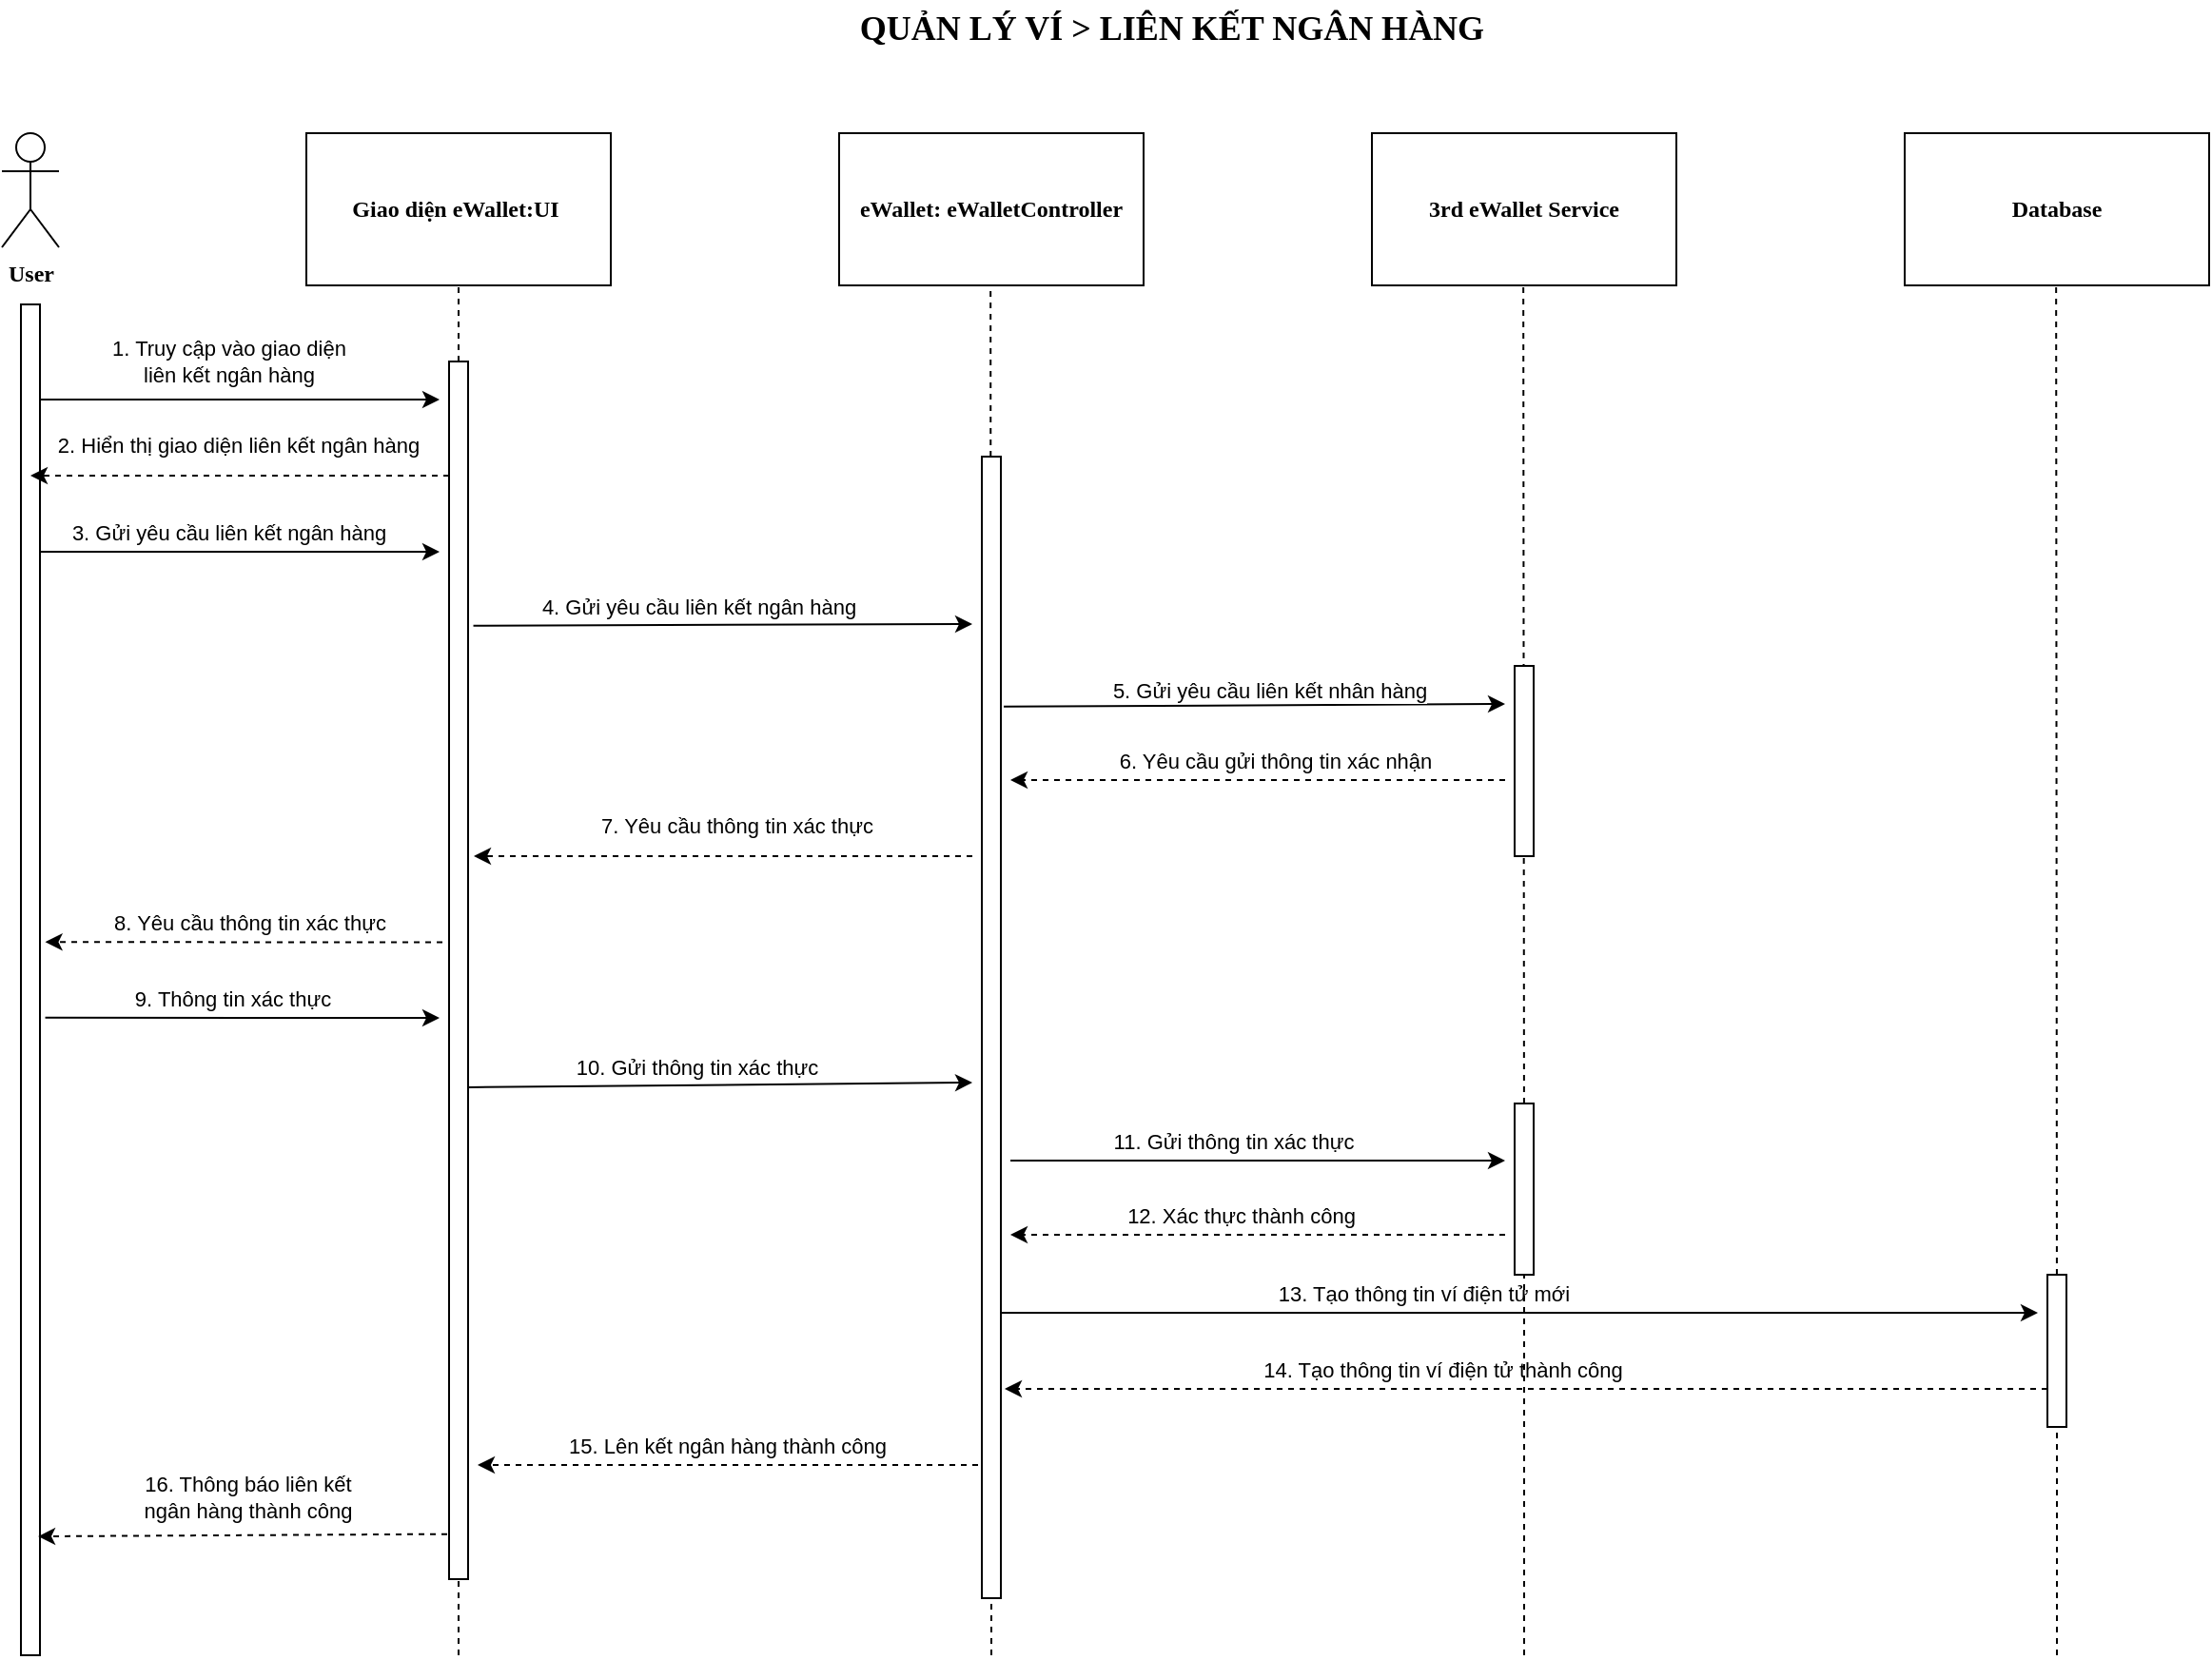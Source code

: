 <mxfile version="16.1.0" type="device"><diagram id="6SqYzxlfxD7QR4GT2pfP" name="Page-1"><mxGraphModel dx="1902" dy="1037" grid="1" gridSize="10" guides="1" tooltips="1" connect="1" arrows="1" fold="1" page="1" pageScale="1" pageWidth="850" pageHeight="1100" math="0" shadow="0"><root><mxCell id="0"/><mxCell id="1" parent="0"/><mxCell id="nPXQQylmFdJS3LAuAwJf-1" value="User" style="shape=umlActor;verticalLabelPosition=bottom;verticalAlign=top;html=1;outlineConnect=0;fontFamily=Verdana;fontStyle=1" parent="1" vertex="1"><mxGeometry x="240" y="120" width="30" height="60" as="geometry"/></mxCell><mxCell id="nPXQQylmFdJS3LAuAwJf-4" value="Giao diện eWallet:UI&amp;nbsp;" style="rounded=0;whiteSpace=wrap;html=1;fontFamily=Verdana;fontStyle=1" parent="1" vertex="1"><mxGeometry x="400" y="120" width="160" height="80" as="geometry"/></mxCell><mxCell id="nPXQQylmFdJS3LAuAwJf-5" value="eWallet: eWalletController" style="rounded=0;whiteSpace=wrap;html=1;fontFamily=Verdana;fontStyle=1" parent="1" vertex="1"><mxGeometry x="680" y="120" width="160" height="80" as="geometry"/></mxCell><mxCell id="nPXQQylmFdJS3LAuAwJf-6" value="Database" style="rounded=0;whiteSpace=wrap;html=1;fontFamily=Verdana;fontStyle=1" parent="1" vertex="1"><mxGeometry x="1240" y="120" width="160" height="80" as="geometry"/></mxCell><mxCell id="nPXQQylmFdJS3LAuAwJf-7" value="3rd eWallet Service" style="rounded=0;whiteSpace=wrap;html=1;fontFamily=Verdana;fontStyle=1" parent="1" vertex="1"><mxGeometry x="960" y="120" width="160" height="80" as="geometry"/></mxCell><mxCell id="nPXQQylmFdJS3LAuAwJf-8" value="" style="rounded=0;whiteSpace=wrap;html=1;fontFamily=Verdana;" parent="1" vertex="1"><mxGeometry x="250" y="210" width="10" height="710" as="geometry"/></mxCell><mxCell id="nPXQQylmFdJS3LAuAwJf-10" value="" style="endArrow=none;html=1;rounded=0;fontFamily=Verdana;dashed=1;entryX=0.5;entryY=1;entryDx=0;entryDy=0;startArrow=none;" parent="1" source="S22DiOve4UijMNzeRKT_-1" target="nPXQQylmFdJS3LAuAwJf-4" edge="1"><mxGeometry width="50" height="50" relative="1" as="geometry"><mxPoint x="480" y="920" as="sourcePoint"/><mxPoint x="780" y="600" as="targetPoint"/></mxGeometry></mxCell><mxCell id="nPXQQylmFdJS3LAuAwJf-11" value="" style="endArrow=none;html=1;rounded=0;fontFamily=Verdana;dashed=1;entryX=0.5;entryY=1;entryDx=0;entryDy=0;" parent="1" edge="1"><mxGeometry width="50" height="50" relative="1" as="geometry"><mxPoint x="760" y="920" as="sourcePoint"/><mxPoint x="759.58" y="200" as="targetPoint"/></mxGeometry></mxCell><mxCell id="nPXQQylmFdJS3LAuAwJf-12" value="" style="endArrow=none;html=1;rounded=0;fontFamily=Verdana;dashed=1;entryX=0.5;entryY=1;entryDx=0;entryDy=0;startArrow=none;" parent="1" edge="1" source="S22DiOve4UijMNzeRKT_-31"><mxGeometry width="50" height="50" relative="1" as="geometry"><mxPoint x="1040" y="840" as="sourcePoint"/><mxPoint x="1039.58" y="200" as="targetPoint"/></mxGeometry></mxCell><mxCell id="nPXQQylmFdJS3LAuAwJf-13" value="" style="endArrow=none;html=1;rounded=0;fontFamily=Verdana;dashed=1;entryX=0.5;entryY=1;entryDx=0;entryDy=0;startArrow=none;" parent="1" edge="1" source="S22DiOve4UijMNzeRKT_-18"><mxGeometry width="50" height="50" relative="1" as="geometry"><mxPoint x="1320" y="840" as="sourcePoint"/><mxPoint x="1319.58" y="200" as="targetPoint"/></mxGeometry></mxCell><mxCell id="S22DiOve4UijMNzeRKT_-1" value="" style="rounded=0;whiteSpace=wrap;html=1;" parent="1" vertex="1"><mxGeometry x="475" y="240" width="10" height="640" as="geometry"/></mxCell><mxCell id="S22DiOve4UijMNzeRKT_-2" value="" style="endArrow=none;html=1;rounded=0;fontFamily=Verdana;dashed=1;entryX=0.5;entryY=1;entryDx=0;entryDy=0;" parent="1" target="S22DiOve4UijMNzeRKT_-1" edge="1"><mxGeometry width="50" height="50" relative="1" as="geometry"><mxPoint x="480" y="920" as="sourcePoint"/><mxPoint x="480.0" y="581" as="targetPoint"/></mxGeometry></mxCell><mxCell id="S22DiOve4UijMNzeRKT_-3" value="" style="endArrow=classic;html=1;rounded=0;" parent="1" edge="1"><mxGeometry width="50" height="50" relative="1" as="geometry"><mxPoint x="260" y="260" as="sourcePoint"/><mxPoint x="470" y="260" as="targetPoint"/></mxGeometry></mxCell><mxCell id="S22DiOve4UijMNzeRKT_-4" value="1. Truy cập vào giao diện &lt;br&gt;liên kết ngân hàng" style="edgeLabel;html=1;align=center;verticalAlign=middle;resizable=0;points=[];" parent="S22DiOve4UijMNzeRKT_-3" vertex="1" connectable="0"><mxGeometry x="-0.268" y="-2" relative="1" as="geometry"><mxPoint x="22" y="-22" as="offset"/></mxGeometry></mxCell><mxCell id="S22DiOve4UijMNzeRKT_-5" value="" style="endArrow=classic;html=1;rounded=0;exitX=1.277;exitY=0.217;exitDx=0;exitDy=0;exitPerimeter=0;" parent="1" edge="1" source="S22DiOve4UijMNzeRKT_-1"><mxGeometry width="50" height="50" relative="1" as="geometry"><mxPoint x="485" y="300" as="sourcePoint"/><mxPoint x="750" y="378" as="targetPoint"/></mxGeometry></mxCell><mxCell id="S22DiOve4UijMNzeRKT_-6" value="4. Gửi yêu cầu liên kết ngân hàng" style="edgeLabel;html=1;align=center;verticalAlign=middle;resizable=0;points=[];" parent="S22DiOve4UijMNzeRKT_-5" vertex="1" connectable="0"><mxGeometry x="-0.268" y="-2" relative="1" as="geometry"><mxPoint x="22" y="-12" as="offset"/></mxGeometry></mxCell><mxCell id="S22DiOve4UijMNzeRKT_-7" value="" style="rounded=0;whiteSpace=wrap;html=1;" parent="1" vertex="1"><mxGeometry x="755" y="290" width="10" height="600" as="geometry"/></mxCell><mxCell id="S22DiOve4UijMNzeRKT_-14" value="" style="rounded=0;whiteSpace=wrap;html=1;" parent="1" vertex="1"><mxGeometry x="1035" y="400" width="10" height="100" as="geometry"/></mxCell><mxCell id="S22DiOve4UijMNzeRKT_-15" value="" style="endArrow=classic;html=1;rounded=0;exitX=1.152;exitY=0.219;exitDx=0;exitDy=0;exitPerimeter=0;" parent="1" edge="1" source="S22DiOve4UijMNzeRKT_-7"><mxGeometry width="50" height="50" relative="1" as="geometry"><mxPoint x="770" y="338" as="sourcePoint"/><mxPoint x="1030" y="420" as="targetPoint"/></mxGeometry></mxCell><mxCell id="S22DiOve4UijMNzeRKT_-40" value="5. Gửi yêu cầu liên kết nhân hàng" style="edgeLabel;html=1;align=center;verticalAlign=middle;resizable=0;points=[];" parent="S22DiOve4UijMNzeRKT_-15" vertex="1" connectable="0"><mxGeometry x="0.148" y="1" relative="1" as="geometry"><mxPoint x="-12" y="-7" as="offset"/></mxGeometry></mxCell><mxCell id="S22DiOve4UijMNzeRKT_-16" value="" style="endArrow=classic;html=1;rounded=0;dashed=1;" parent="1" edge="1"><mxGeometry width="50" height="50" relative="1" as="geometry"><mxPoint x="1030" y="460" as="sourcePoint"/><mxPoint x="770" y="460" as="targetPoint"/><Array as="points"/></mxGeometry></mxCell><mxCell id="S22DiOve4UijMNzeRKT_-41" value="6. Yêu cầu gửi thông tin xác nhận" style="edgeLabel;html=1;align=center;verticalAlign=middle;resizable=0;points=[];" parent="S22DiOve4UijMNzeRKT_-16" vertex="1" connectable="0"><mxGeometry x="0.202" y="-1" relative="1" as="geometry"><mxPoint x="35" y="-9" as="offset"/></mxGeometry></mxCell><mxCell id="S22DiOve4UijMNzeRKT_-20" value="" style="endArrow=classic;html=1;rounded=0;dashed=1;" parent="1" edge="1"><mxGeometry width="50" height="50" relative="1" as="geometry"><mxPoint x="1030" y="699" as="sourcePoint"/><mxPoint x="770" y="699" as="targetPoint"/></mxGeometry></mxCell><mxCell id="S22DiOve4UijMNzeRKT_-44" value="12. Xác thực thành công" style="edgeLabel;html=1;align=center;verticalAlign=middle;resizable=0;points=[];" parent="S22DiOve4UijMNzeRKT_-20" vertex="1" connectable="0"><mxGeometry x="-0.099" y="-2" relative="1" as="geometry"><mxPoint x="-22" y="-8" as="offset"/></mxGeometry></mxCell><mxCell id="S22DiOve4UijMNzeRKT_-21" value="" style="endArrow=classic;html=1;rounded=0;dashed=1;exitX=0;exitY=0.75;exitDx=0;exitDy=0;" parent="1" edge="1" source="S22DiOve4UijMNzeRKT_-18"><mxGeometry width="50" height="50" relative="1" as="geometry"><mxPoint x="1315" y="700.47" as="sourcePoint"/><mxPoint x="767" y="780" as="targetPoint"/></mxGeometry></mxCell><mxCell id="S22DiOve4UijMNzeRKT_-45" value="14. Tạo thông tin ví điện tử thành công" style="edgeLabel;html=1;align=center;verticalAlign=middle;resizable=0;points=[];" parent="S22DiOve4UijMNzeRKT_-21" vertex="1" connectable="0"><mxGeometry x="0.162" y="1" relative="1" as="geometry"><mxPoint y="-11" as="offset"/></mxGeometry></mxCell><mxCell id="S22DiOve4UijMNzeRKT_-23" value="" style="endArrow=classic;html=1;rounded=0;dashed=1;" parent="1" edge="1"><mxGeometry width="50" height="50" relative="1" as="geometry"><mxPoint x="750" y="500" as="sourcePoint"/><mxPoint x="488" y="500" as="targetPoint"/></mxGeometry></mxCell><mxCell id="S22DiOve4UijMNzeRKT_-42" value="7. Yêu cầu thông tin xác thực" style="edgeLabel;html=1;align=center;verticalAlign=middle;resizable=0;points=[];" parent="S22DiOve4UijMNzeRKT_-23" vertex="1" connectable="0"><mxGeometry x="-0.398" relative="1" as="geometry"><mxPoint x="-45" y="-16" as="offset"/></mxGeometry></mxCell><mxCell id="S22DiOve4UijMNzeRKT_-24" value="" style="endArrow=classic;html=1;rounded=0;dashed=1;exitX=-0.348;exitY=0.477;exitDx=0;exitDy=0;exitPerimeter=0;entryX=1.277;entryY=0.472;entryDx=0;entryDy=0;entryPerimeter=0;" parent="1" edge="1" target="nPXQQylmFdJS3LAuAwJf-8" source="S22DiOve4UijMNzeRKT_-1"><mxGeometry width="50" height="50" relative="1" as="geometry"><mxPoint x="475" y="460.47" as="sourcePoint"/><mxPoint x="260" y="460" as="targetPoint"/></mxGeometry></mxCell><mxCell id="S22DiOve4UijMNzeRKT_-43" value="8. Yêu cầu thông tin xác thực" style="edgeLabel;html=1;align=center;verticalAlign=middle;resizable=0;points=[];" parent="S22DiOve4UijMNzeRKT_-24" vertex="1" connectable="0"><mxGeometry x="-0.054" y="1" relative="1" as="geometry"><mxPoint x="-3" y="-11" as="offset"/></mxGeometry></mxCell><mxCell id="S22DiOve4UijMNzeRKT_-25" value="" style="endArrow=classic;html=1;rounded=0;exitX=1.277;exitY=0.528;exitDx=0;exitDy=0;exitPerimeter=0;" parent="1" edge="1" source="nPXQQylmFdJS3LAuAwJf-8"><mxGeometry width="50" height="50" relative="1" as="geometry"><mxPoint x="260" y="500" as="sourcePoint"/><mxPoint x="470" y="585" as="targetPoint"/></mxGeometry></mxCell><mxCell id="S22DiOve4UijMNzeRKT_-26" value="9. Thông tin xác thực" style="edgeLabel;html=1;align=center;verticalAlign=middle;resizable=0;points=[];" parent="S22DiOve4UijMNzeRKT_-25" vertex="1" connectable="0"><mxGeometry x="-0.268" y="-2" relative="1" as="geometry"><mxPoint x="22" y="-12" as="offset"/></mxGeometry></mxCell><mxCell id="S22DiOve4UijMNzeRKT_-27" value="" style="endArrow=classic;html=1;rounded=0;exitX=1.027;exitY=0.596;exitDx=0;exitDy=0;exitPerimeter=0;" parent="1" edge="1" source="S22DiOve4UijMNzeRKT_-1"><mxGeometry width="50" height="50" relative="1" as="geometry"><mxPoint x="485.33" y="540" as="sourcePoint"/><mxPoint x="750" y="619" as="targetPoint"/></mxGeometry></mxCell><mxCell id="S22DiOve4UijMNzeRKT_-28" value="10. Gửi thông tin xác thực" style="edgeLabel;html=1;align=center;verticalAlign=middle;resizable=0;points=[];" parent="S22DiOve4UijMNzeRKT_-27" vertex="1" connectable="0"><mxGeometry x="-0.268" y="-2" relative="1" as="geometry"><mxPoint x="22" y="-12" as="offset"/></mxGeometry></mxCell><mxCell id="S22DiOve4UijMNzeRKT_-29" value="" style="endArrow=classic;html=1;rounded=0;" parent="1" edge="1"><mxGeometry width="50" height="50" relative="1" as="geometry"><mxPoint x="770" y="660" as="sourcePoint"/><mxPoint x="1030" y="660" as="targetPoint"/></mxGeometry></mxCell><mxCell id="S22DiOve4UijMNzeRKT_-30" value="11. Gửi thông tin xác thực" style="edgeLabel;html=1;align=center;verticalAlign=middle;resizable=0;points=[];" parent="S22DiOve4UijMNzeRKT_-29" vertex="1" connectable="0"><mxGeometry x="-0.268" y="-2" relative="1" as="geometry"><mxPoint x="22" y="-12" as="offset"/></mxGeometry></mxCell><mxCell id="S22DiOve4UijMNzeRKT_-33" value="" style="endArrow=classic;html=1;rounded=0;" parent="1" edge="1"><mxGeometry width="50" height="50" relative="1" as="geometry"><mxPoint x="765" y="740" as="sourcePoint"/><mxPoint x="1310" y="740" as="targetPoint"/></mxGeometry></mxCell><mxCell id="S22DiOve4UijMNzeRKT_-34" value="13. Tạo thông tin ví điện tử mới" style="edgeLabel;html=1;align=center;verticalAlign=middle;resizable=0;points=[];" parent="S22DiOve4UijMNzeRKT_-33" vertex="1" connectable="0"><mxGeometry x="-0.268" y="-2" relative="1" as="geometry"><mxPoint x="22" y="-12" as="offset"/></mxGeometry></mxCell><mxCell id="S22DiOve4UijMNzeRKT_-38" value="" style="endArrow=classic;html=1;rounded=0;dashed=1;" parent="1" edge="1"><mxGeometry width="50" height="50" relative="1" as="geometry"><mxPoint x="753" y="820" as="sourcePoint"/><mxPoint x="490" y="820" as="targetPoint"/></mxGeometry></mxCell><mxCell id="S22DiOve4UijMNzeRKT_-46" value="15. Lên kết ngân hàng thành công" style="edgeLabel;html=1;align=center;verticalAlign=middle;resizable=0;points=[];" parent="S22DiOve4UijMNzeRKT_-38" vertex="1" connectable="0"><mxGeometry x="0.259" y="-1" relative="1" as="geometry"><mxPoint x="33" y="-9" as="offset"/></mxGeometry></mxCell><mxCell id="S22DiOve4UijMNzeRKT_-39" value="" style="endArrow=classic;html=1;rounded=0;dashed=1;exitX=-0.098;exitY=0.963;exitDx=0;exitDy=0;exitPerimeter=0;entryX=0.902;entryY=0.912;entryDx=0;entryDy=0;entryPerimeter=0;" parent="1" edge="1" target="nPXQQylmFdJS3LAuAwJf-8" source="S22DiOve4UijMNzeRKT_-1"><mxGeometry width="50" height="50" relative="1" as="geometry"><mxPoint x="475" y="780.47" as="sourcePoint"/><mxPoint x="260" y="780" as="targetPoint"/></mxGeometry></mxCell><mxCell id="S22DiOve4UijMNzeRKT_-47" value="16. Thông báo liên kết &lt;br&gt;ngân hàng thành công" style="edgeLabel;html=1;align=center;verticalAlign=middle;resizable=0;points=[];" parent="S22DiOve4UijMNzeRKT_-39" vertex="1" connectable="0"><mxGeometry x="-0.281" y="-3" relative="1" as="geometry"><mxPoint x="-28" y="-17" as="offset"/></mxGeometry></mxCell><mxCell id="Ejo9YH_p6v2tsr6QLP8O-1" value="" style="endArrow=classic;html=1;rounded=0;dashed=1;exitX=0.035;exitY=0.241;exitDx=0;exitDy=0;exitPerimeter=0;" edge="1" parent="1"><mxGeometry width="50" height="50" relative="1" as="geometry"><mxPoint x="475.0" y="300.0" as="sourcePoint"/><mxPoint x="255" y="300" as="targetPoint"/></mxGeometry></mxCell><mxCell id="Ejo9YH_p6v2tsr6QLP8O-2" value="2. Hiển thị giao diện liên kết ngân hàng" style="edgeLabel;html=1;align=center;verticalAlign=middle;resizable=0;points=[];" vertex="1" connectable="0" parent="Ejo9YH_p6v2tsr6QLP8O-1"><mxGeometry x="-0.398" relative="1" as="geometry"><mxPoint x="-45" y="-16" as="offset"/></mxGeometry></mxCell><mxCell id="Ejo9YH_p6v2tsr6QLP8O-3" value="" style="endArrow=classic;html=1;rounded=0;exitX=1.198;exitY=0.172;exitDx=0;exitDy=0;exitPerimeter=0;" edge="1" parent="1"><mxGeometry width="50" height="50" relative="1" as="geometry"><mxPoint x="260.0" y="340.04" as="sourcePoint"/><mxPoint x="470" y="340" as="targetPoint"/></mxGeometry></mxCell><mxCell id="Ejo9YH_p6v2tsr6QLP8O-4" value="3. Gửi yêu cầu liên kết ngân hàng" style="edgeLabel;html=1;align=center;verticalAlign=middle;resizable=0;points=[];" vertex="1" connectable="0" parent="Ejo9YH_p6v2tsr6QLP8O-3"><mxGeometry x="-0.268" y="-2" relative="1" as="geometry"><mxPoint x="22" y="-12" as="offset"/></mxGeometry></mxCell><mxCell id="S22DiOve4UijMNzeRKT_-18" value="" style="rounded=0;whiteSpace=wrap;html=1;" parent="1" vertex="1"><mxGeometry x="1315" y="720" width="10" height="80" as="geometry"/></mxCell><mxCell id="Ejo9YH_p6v2tsr6QLP8O-6" value="" style="endArrow=none;html=1;rounded=0;fontFamily=Verdana;dashed=1;entryX=0.5;entryY=1;entryDx=0;entryDy=0;" edge="1" parent="1" target="S22DiOve4UijMNzeRKT_-18"><mxGeometry width="50" height="50" relative="1" as="geometry"><mxPoint x="1320" y="920" as="sourcePoint"/><mxPoint x="1319.58" y="200" as="targetPoint"/></mxGeometry></mxCell><mxCell id="S22DiOve4UijMNzeRKT_-31" value="" style="rounded=0;whiteSpace=wrap;html=1;" parent="1" vertex="1"><mxGeometry x="1035" y="630" width="10" height="90" as="geometry"/></mxCell><mxCell id="Ejo9YH_p6v2tsr6QLP8O-7" value="" style="endArrow=none;html=1;rounded=0;fontFamily=Verdana;dashed=1;entryX=0.5;entryY=1;entryDx=0;entryDy=0;" edge="1" parent="1" target="S22DiOve4UijMNzeRKT_-31"><mxGeometry width="50" height="50" relative="1" as="geometry"><mxPoint x="1040" y="920" as="sourcePoint"/><mxPoint x="1039.58" y="200" as="targetPoint"/></mxGeometry></mxCell><mxCell id="Ejo9YH_p6v2tsr6QLP8O-9" value="QUẢN LÝ VÍ &amp;gt; LIÊN KẾT NGÂN HÀNG" style="text;html=1;strokeColor=none;fillColor=none;align=center;verticalAlign=middle;whiteSpace=wrap;rounded=0;fontSize=18;fontStyle=1;fontFamily=Verdana;" vertex="1" parent="1"><mxGeometry x="665" y="50" width="380" height="30" as="geometry"/></mxCell></root></mxGraphModel></diagram></mxfile>